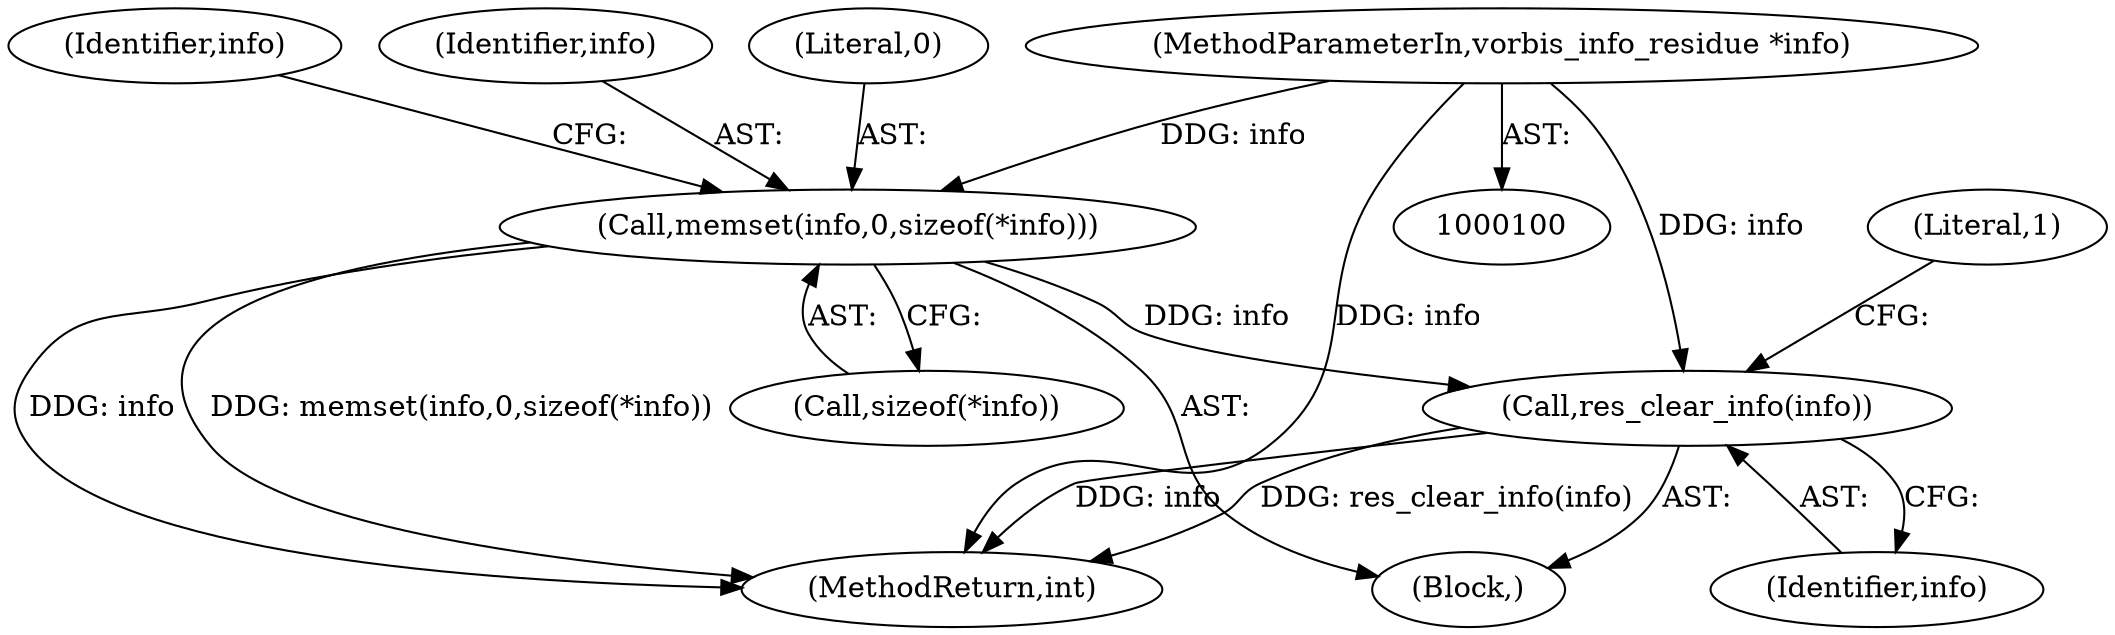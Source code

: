 digraph "0_Android_659030a2e80c38fb8da0a4eb68695349eec6778b_0@API" {
"1000115" [label="(Call,memset(info,0,sizeof(*info)))"];
"1000101" [label="(MethodParameterIn,vorbis_info_residue *info)"];
"1000352" [label="(Call,res_clear_info(info))"];
"1000118" [label="(Call,sizeof(*info))"];
"1000123" [label="(Identifier,info)"];
"1000352" [label="(Call,res_clear_info(info))"];
"1000104" [label="(Block,)"];
"1000353" [label="(Identifier,info)"];
"1000115" [label="(Call,memset(info,0,sizeof(*info)))"];
"1000355" [label="(Literal,1)"];
"1000116" [label="(Identifier,info)"];
"1000117" [label="(Literal,0)"];
"1000101" [label="(MethodParameterIn,vorbis_info_residue *info)"];
"1000356" [label="(MethodReturn,int)"];
"1000115" -> "1000104"  [label="AST: "];
"1000115" -> "1000118"  [label="CFG: "];
"1000116" -> "1000115"  [label="AST: "];
"1000117" -> "1000115"  [label="AST: "];
"1000118" -> "1000115"  [label="AST: "];
"1000123" -> "1000115"  [label="CFG: "];
"1000115" -> "1000356"  [label="DDG: memset(info,0,sizeof(*info))"];
"1000115" -> "1000356"  [label="DDG: info"];
"1000101" -> "1000115"  [label="DDG: info"];
"1000115" -> "1000352"  [label="DDG: info"];
"1000101" -> "1000100"  [label="AST: "];
"1000101" -> "1000356"  [label="DDG: info"];
"1000101" -> "1000352"  [label="DDG: info"];
"1000352" -> "1000104"  [label="AST: "];
"1000352" -> "1000353"  [label="CFG: "];
"1000353" -> "1000352"  [label="AST: "];
"1000355" -> "1000352"  [label="CFG: "];
"1000352" -> "1000356"  [label="DDG: info"];
"1000352" -> "1000356"  [label="DDG: res_clear_info(info)"];
}
